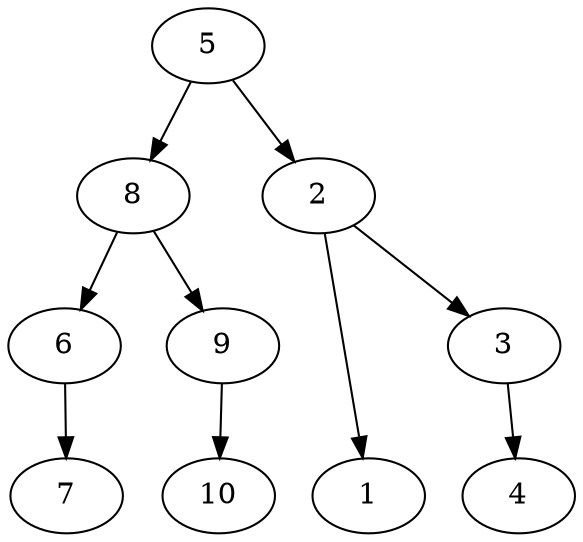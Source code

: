 strict digraph {


	"8" [  weight=0 ];

	"8" -> "6" [  weight=0 ];

	"8" -> "9" [  weight=0 ];

	"1" [  weight=0 ];

	"5" [  weight=0 ];

	"5" -> "2" [  weight=0 ];

	"5" -> "8" [  weight=0 ];

	"3" [  weight=0 ];

	"3" -> "4" [  weight=0 ];

	"9" [  weight=0 ];

	"9" -> "10" [  weight=0 ];

	"4" [  weight=0 ];

	"2" [  weight=0 ];

	"2" -> "1" [  weight=0 ];

	"2" -> "3" [  weight=0 ];

	"6" [  weight=0 ];

	"6" -> "7" [  weight=0 ];

	"7" [  weight=0 ];

	"10" [  weight=0 ];

}
